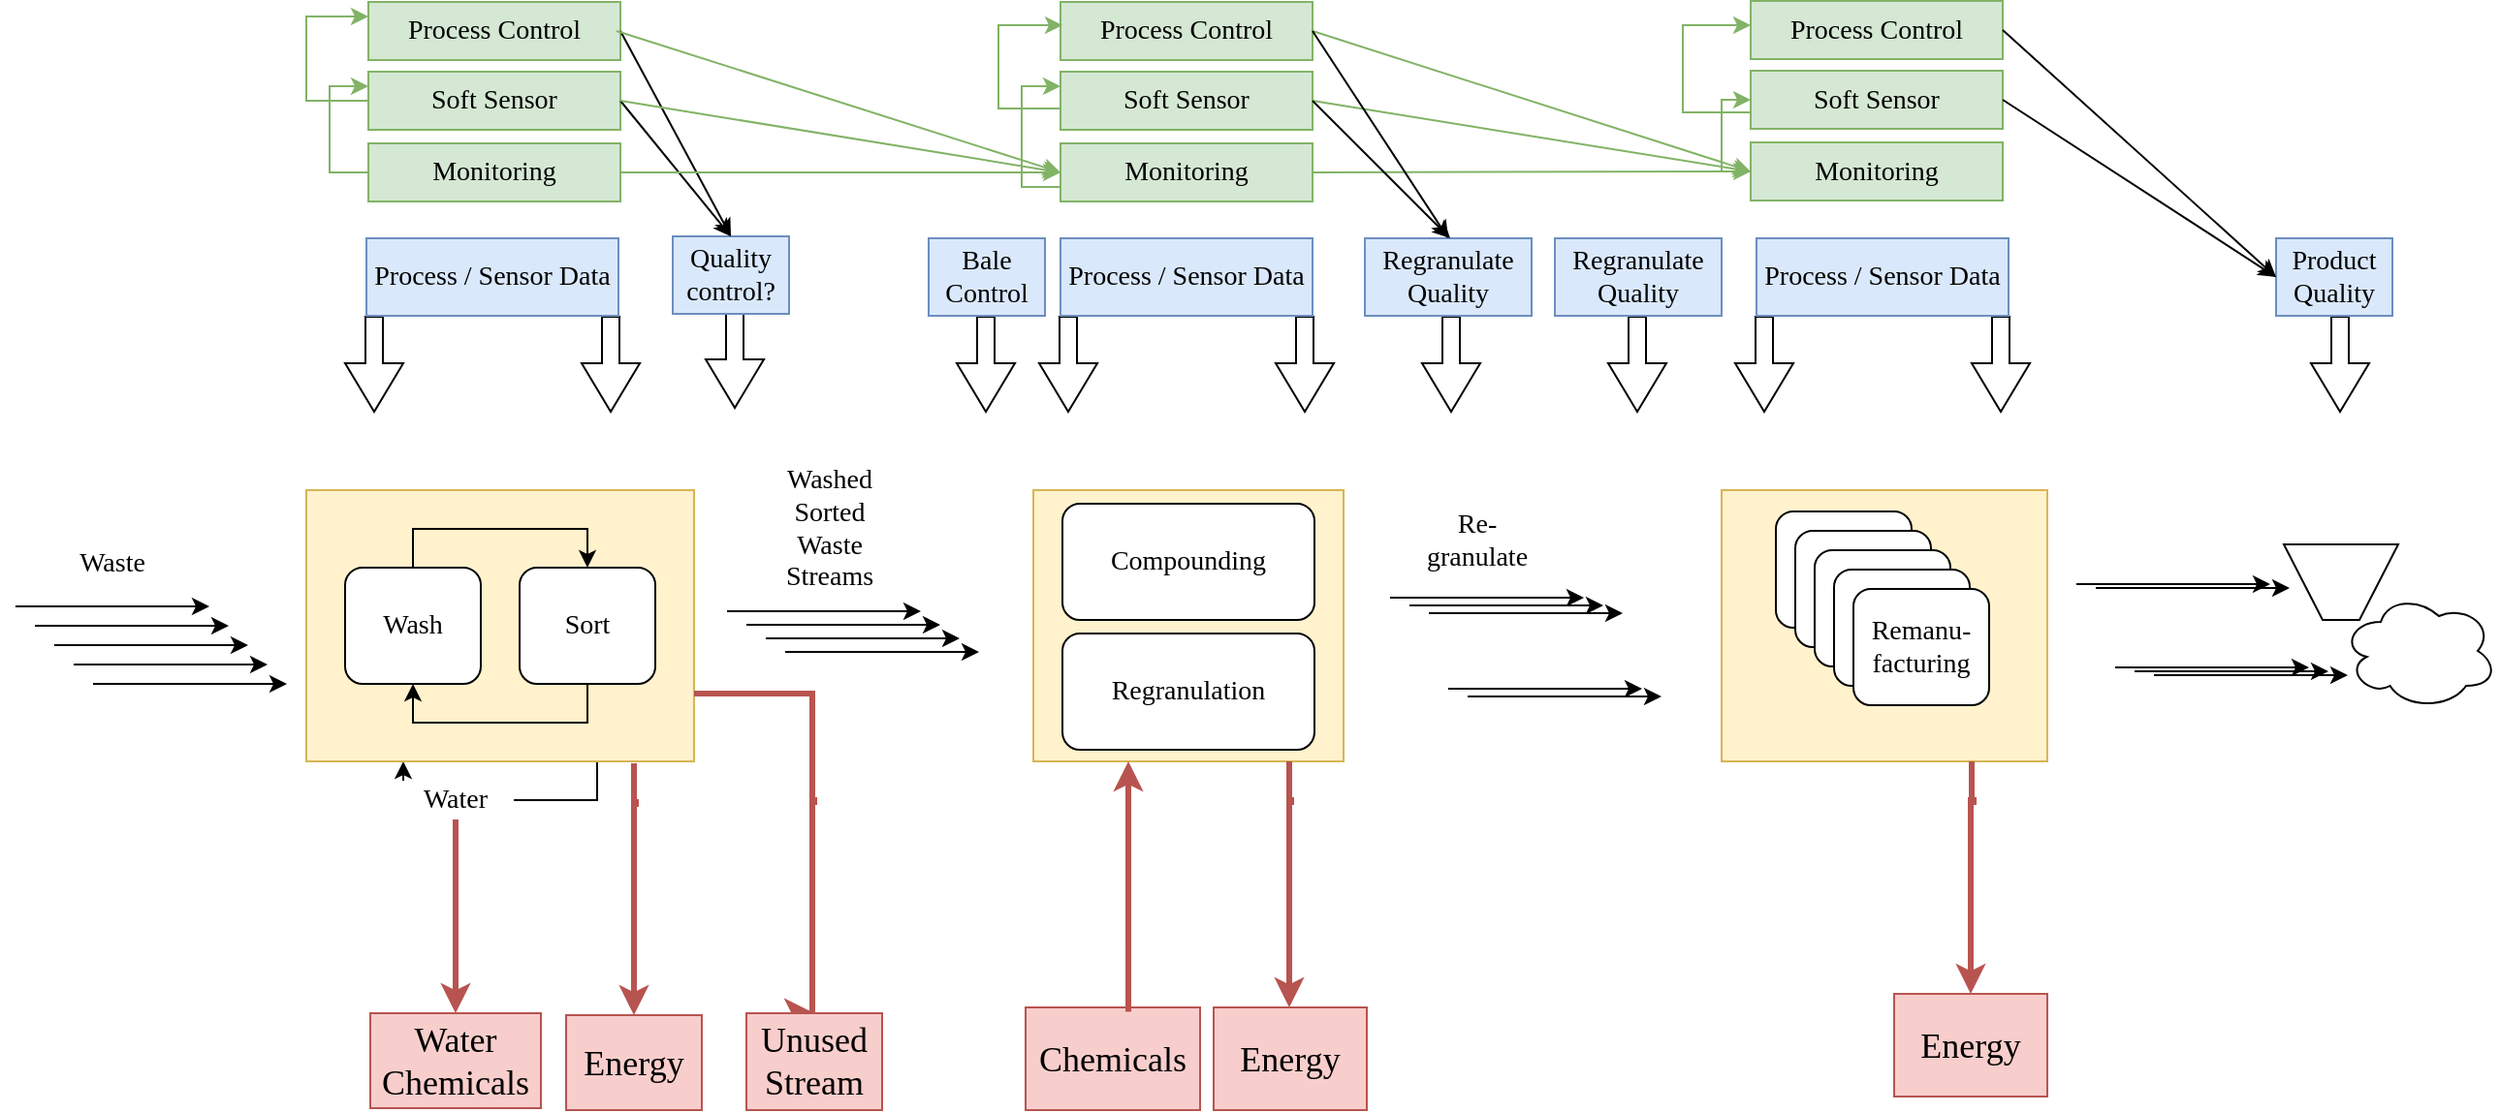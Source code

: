 <mxfile version="22.0.8" type="github">
  <diagram name="Seite-1" id="6qD9MZQn9-AMvD67NnCY">
    <mxGraphModel dx="1503" dy="1671" grid="1" gridSize="10" guides="1" tooltips="1" connect="1" arrows="1" fold="1" page="1" pageScale="1" pageWidth="1169" pageHeight="827" math="0" shadow="0">
      <root>
        <mxCell id="0" />
        <mxCell id="1" parent="0" />
        <mxCell id="71A8havY9Krnc7ntaEhR-17" value="" style="rounded=0;whiteSpace=wrap;html=1;fillColor=#fff2cc;fontFamily=Rubik light;fontSize=14;strokeColor=#d6b656;" vertex="1" parent="1">
          <mxGeometry x="910" y="120" width="168" height="140" as="geometry" />
        </mxCell>
        <mxCell id="71A8havY9Krnc7ntaEhR-58" value="" style="edgeStyle=orthogonalEdgeStyle;rounded=0;orthogonalLoop=1;jettySize=auto;html=1;entryX=0.25;entryY=1;entryDx=0;entryDy=0;exitX=0.75;exitY=1;exitDx=0;exitDy=0;" edge="1" parent="1" source="71A8havY9Krnc7ntaEhR-5" target="71A8havY9Krnc7ntaEhR-5">
          <mxGeometry relative="1" as="geometry">
            <mxPoint x="280" y="380" as="targetPoint" />
          </mxGeometry>
        </mxCell>
        <mxCell id="71A8havY9Krnc7ntaEhR-5" value="" style="rounded=0;whiteSpace=wrap;html=1;fillColor=#fff2cc;fontFamily=Rubik light;fontSize=14;strokeColor=#d6b656;" vertex="1" parent="1">
          <mxGeometry x="180" y="120" width="200" height="140" as="geometry" />
        </mxCell>
        <mxCell id="71A8havY9Krnc7ntaEhR-3" style="edgeStyle=orthogonalEdgeStyle;rounded=0;orthogonalLoop=1;jettySize=auto;html=1;exitX=0.5;exitY=0;exitDx=0;exitDy=0;entryX=0.5;entryY=0;entryDx=0;entryDy=0;fontFamily=Rubik light;fontSize=14;" edge="1" parent="1" source="71A8havY9Krnc7ntaEhR-1" target="71A8havY9Krnc7ntaEhR-2">
          <mxGeometry relative="1" as="geometry" />
        </mxCell>
        <mxCell id="71A8havY9Krnc7ntaEhR-1" value="Wash" style="rounded=1;whiteSpace=wrap;html=1;fontFamily=Rubik light;fontSize=14;" vertex="1" parent="1">
          <mxGeometry x="200" y="160" width="70" height="60" as="geometry" />
        </mxCell>
        <mxCell id="71A8havY9Krnc7ntaEhR-4" style="edgeStyle=orthogonalEdgeStyle;rounded=0;orthogonalLoop=1;jettySize=auto;html=1;exitX=0.5;exitY=1;exitDx=0;exitDy=0;entryX=0.5;entryY=1;entryDx=0;entryDy=0;fontFamily=Rubik light;fontSize=14;" edge="1" parent="1" source="71A8havY9Krnc7ntaEhR-2" target="71A8havY9Krnc7ntaEhR-1">
          <mxGeometry relative="1" as="geometry" />
        </mxCell>
        <mxCell id="71A8havY9Krnc7ntaEhR-2" value="Sort" style="rounded=1;whiteSpace=wrap;html=1;fontFamily=Rubik light;fontSize=14;" vertex="1" parent="1">
          <mxGeometry x="290" y="160" width="70" height="60" as="geometry" />
        </mxCell>
        <mxCell id="71A8havY9Krnc7ntaEhR-6" value="" style="rounded=0;whiteSpace=wrap;html=1;fillColor=#fff2cc;fontFamily=Rubik light;fontSize=14;strokeColor=#d6b656;" vertex="1" parent="1">
          <mxGeometry x="555" y="120" width="160" height="140" as="geometry" />
        </mxCell>
        <mxCell id="71A8havY9Krnc7ntaEhR-7" value="Regranulation" style="rounded=1;whiteSpace=wrap;html=1;fontFamily=Rubik light;fontSize=14;" vertex="1" parent="1">
          <mxGeometry x="570" y="194" width="130" height="60" as="geometry" />
        </mxCell>
        <mxCell id="71A8havY9Krnc7ntaEhR-8" value="Compounding" style="rounded=1;whiteSpace=wrap;html=1;fontFamily=Rubik light;fontSize=14;" vertex="1" parent="1">
          <mxGeometry x="570" y="127" width="130" height="60" as="geometry" />
        </mxCell>
        <mxCell id="71A8havY9Krnc7ntaEhR-12" value="" style="edgeStyle=orthogonalEdgeStyle;rounded=0;orthogonalLoop=1;jettySize=auto;html=1;fontFamily=Rubik light;fontSize=14;" edge="1" parent="1">
          <mxGeometry relative="1" as="geometry">
            <mxPoint x="30" y="180" as="sourcePoint" />
            <mxPoint x="130" y="180" as="targetPoint" />
          </mxGeometry>
        </mxCell>
        <mxCell id="71A8havY9Krnc7ntaEhR-14" value="Waste" style="text;html=1;strokeColor=none;fillColor=none;align=center;verticalAlign=middle;whiteSpace=wrap;rounded=0;fontFamily=Rubik light;fontSize=14;" vertex="1" parent="1">
          <mxGeometry x="50" y="143" width="60" height="30" as="geometry" />
        </mxCell>
        <mxCell id="71A8havY9Krnc7ntaEhR-15" value="Washed&lt;br style=&quot;font-size: 14px;&quot;&gt;Sorted&lt;br style=&quot;font-size: 14px;&quot;&gt;Waste&lt;br style=&quot;font-size: 14px;&quot;&gt;Streams" style="text;html=1;strokeColor=none;fillColor=none;align=center;verticalAlign=middle;whiteSpace=wrap;rounded=0;fontFamily=Rubik light;fontSize=14;" vertex="1" parent="1">
          <mxGeometry x="420" y="125" width="60" height="30" as="geometry" />
        </mxCell>
        <mxCell id="71A8havY9Krnc7ntaEhR-16" value="" style="edgeStyle=orthogonalEdgeStyle;rounded=0;orthogonalLoop=1;jettySize=auto;html=1;fontFamily=Rubik light;fontSize=14;" edge="1" parent="1">
          <mxGeometry relative="1" as="geometry">
            <mxPoint x="739" y="175.5" as="sourcePoint" />
            <mxPoint x="839" y="175.5" as="targetPoint" />
          </mxGeometry>
        </mxCell>
        <mxCell id="71A8havY9Krnc7ntaEhR-19" value="Remanu-facturing" style="rounded=1;whiteSpace=wrap;html=1;fontFamily=Rubik light;fontSize=14;" vertex="1" parent="1">
          <mxGeometry x="938" y="131" width="70" height="60" as="geometry" />
        </mxCell>
        <mxCell id="71A8havY9Krnc7ntaEhR-20" value="Re-granulate" style="text;html=1;strokeColor=none;fillColor=none;align=center;verticalAlign=middle;whiteSpace=wrap;rounded=0;fontFamily=Rubik light;fontSize=14;" vertex="1" parent="1">
          <mxGeometry x="754" y="131" width="60" height="30" as="geometry" />
        </mxCell>
        <mxCell id="71A8havY9Krnc7ntaEhR-22" value="" style="shape=trapezoid;perimeter=trapezoidPerimeter;whiteSpace=wrap;html=1;fixedSize=1;rotation=-180;fontFamily=Rubik light;fontSize=14;" vertex="1" parent="1">
          <mxGeometry x="1200" y="148" width="59" height="39" as="geometry" />
        </mxCell>
        <mxCell id="71A8havY9Krnc7ntaEhR-24" value="" style="ellipse;shape=cloud;whiteSpace=wrap;html=1;fontFamily=Rubik light;fontSize=14;" vertex="1" parent="1">
          <mxGeometry x="1230" y="173" width="80" height="60" as="geometry" />
        </mxCell>
        <mxCell id="71A8havY9Krnc7ntaEhR-25" value="Remanu-facturing" style="rounded=1;whiteSpace=wrap;html=1;fontFamily=Rubik light;fontSize=14;" vertex="1" parent="1">
          <mxGeometry x="948" y="141" width="70" height="60" as="geometry" />
        </mxCell>
        <mxCell id="71A8havY9Krnc7ntaEhR-26" value="Remanu-facturing" style="rounded=1;whiteSpace=wrap;html=1;fontFamily=Rubik light;fontSize=14;" vertex="1" parent="1">
          <mxGeometry x="958" y="151" width="70" height="60" as="geometry" />
        </mxCell>
        <mxCell id="71A8havY9Krnc7ntaEhR-27" value="Remanu-facturing" style="rounded=1;whiteSpace=wrap;html=1;fontFamily=Rubik light;fontSize=14;" vertex="1" parent="1">
          <mxGeometry x="968" y="161" width="70" height="60" as="geometry" />
        </mxCell>
        <mxCell id="71A8havY9Krnc7ntaEhR-28" value="Remanu-facturing" style="rounded=1;whiteSpace=wrap;html=1;fontFamily=Rubik light;fontSize=14;" vertex="1" parent="1">
          <mxGeometry x="978" y="171" width="70" height="60" as="geometry" />
        </mxCell>
        <mxCell id="71A8havY9Krnc7ntaEhR-29" value="" style="edgeStyle=orthogonalEdgeStyle;rounded=0;orthogonalLoop=1;jettySize=auto;html=1;fontFamily=Rubik light;fontSize=14;" edge="1" parent="1">
          <mxGeometry relative="1" as="geometry">
            <mxPoint x="749" y="179.5" as="sourcePoint" />
            <mxPoint x="849" y="179.5" as="targetPoint" />
          </mxGeometry>
        </mxCell>
        <mxCell id="71A8havY9Krnc7ntaEhR-30" value="" style="edgeStyle=orthogonalEdgeStyle;rounded=0;orthogonalLoop=1;jettySize=auto;html=1;fontFamily=Rubik light;fontSize=14;" edge="1" parent="1">
          <mxGeometry relative="1" as="geometry">
            <mxPoint x="759" y="183.5" as="sourcePoint" />
            <mxPoint x="859" y="183.5" as="targetPoint" />
          </mxGeometry>
        </mxCell>
        <mxCell id="71A8havY9Krnc7ntaEhR-31" value="" style="edgeStyle=orthogonalEdgeStyle;rounded=0;orthogonalLoop=1;jettySize=auto;html=1;fontFamily=Rubik light;fontSize=14;" edge="1" parent="1">
          <mxGeometry relative="1" as="geometry">
            <mxPoint x="769" y="222.5" as="sourcePoint" />
            <mxPoint x="869" y="222.5" as="targetPoint" />
          </mxGeometry>
        </mxCell>
        <mxCell id="71A8havY9Krnc7ntaEhR-32" value="" style="edgeStyle=orthogonalEdgeStyle;rounded=0;orthogonalLoop=1;jettySize=auto;html=1;fontFamily=Rubik light;fontSize=14;" edge="1" parent="1">
          <mxGeometry relative="1" as="geometry">
            <mxPoint x="779" y="226.5" as="sourcePoint" />
            <mxPoint x="879" y="226.5" as="targetPoint" />
          </mxGeometry>
        </mxCell>
        <mxCell id="71A8havY9Krnc7ntaEhR-33" value="" style="edgeStyle=orthogonalEdgeStyle;rounded=0;orthogonalLoop=1;jettySize=auto;html=1;fontFamily=Rubik light;fontSize=14;" edge="1" parent="1">
          <mxGeometry relative="1" as="geometry">
            <mxPoint x="40" y="190" as="sourcePoint" />
            <mxPoint x="140" y="190" as="targetPoint" />
          </mxGeometry>
        </mxCell>
        <mxCell id="71A8havY9Krnc7ntaEhR-34" value="" style="edgeStyle=orthogonalEdgeStyle;rounded=0;orthogonalLoop=1;jettySize=auto;html=1;fontFamily=Rubik light;fontSize=14;" edge="1" parent="1">
          <mxGeometry relative="1" as="geometry">
            <mxPoint x="50" y="200" as="sourcePoint" />
            <mxPoint x="150" y="200" as="targetPoint" />
          </mxGeometry>
        </mxCell>
        <mxCell id="71A8havY9Krnc7ntaEhR-35" value="" style="edgeStyle=orthogonalEdgeStyle;rounded=0;orthogonalLoop=1;jettySize=auto;html=1;fontFamily=Rubik light;fontSize=14;" edge="1" parent="1">
          <mxGeometry relative="1" as="geometry">
            <mxPoint x="60" y="210" as="sourcePoint" />
            <mxPoint x="160" y="210" as="targetPoint" />
          </mxGeometry>
        </mxCell>
        <mxCell id="71A8havY9Krnc7ntaEhR-36" value="" style="edgeStyle=orthogonalEdgeStyle;rounded=0;orthogonalLoop=1;jettySize=auto;html=1;fontFamily=Rubik light;fontSize=14;" edge="1" parent="1">
          <mxGeometry relative="1" as="geometry">
            <mxPoint x="70" y="220" as="sourcePoint" />
            <mxPoint x="170" y="220" as="targetPoint" />
          </mxGeometry>
        </mxCell>
        <mxCell id="71A8havY9Krnc7ntaEhR-37" value="" style="edgeStyle=orthogonalEdgeStyle;rounded=0;orthogonalLoop=1;jettySize=auto;html=1;fontFamily=Rubik light;fontSize=14;" edge="1" parent="1">
          <mxGeometry relative="1" as="geometry">
            <mxPoint x="397" y="182.5" as="sourcePoint" />
            <mxPoint x="497" y="182.5" as="targetPoint" />
          </mxGeometry>
        </mxCell>
        <mxCell id="71A8havY9Krnc7ntaEhR-38" value="" style="edgeStyle=orthogonalEdgeStyle;rounded=0;orthogonalLoop=1;jettySize=auto;html=1;fontFamily=Rubik light;fontSize=14;" edge="1" parent="1">
          <mxGeometry relative="1" as="geometry">
            <mxPoint x="407" y="189.5" as="sourcePoint" />
            <mxPoint x="507" y="189.5" as="targetPoint" />
          </mxGeometry>
        </mxCell>
        <mxCell id="71A8havY9Krnc7ntaEhR-39" value="" style="edgeStyle=orthogonalEdgeStyle;rounded=0;orthogonalLoop=1;jettySize=auto;html=1;fontFamily=Rubik light;fontSize=14;" edge="1" parent="1">
          <mxGeometry relative="1" as="geometry">
            <mxPoint x="417" y="196.5" as="sourcePoint" />
            <mxPoint x="517" y="196.5" as="targetPoint" />
          </mxGeometry>
        </mxCell>
        <mxCell id="71A8havY9Krnc7ntaEhR-40" value="" style="edgeStyle=orthogonalEdgeStyle;rounded=0;orthogonalLoop=1;jettySize=auto;html=1;fontFamily=Rubik light;fontSize=14;" edge="1" parent="1">
          <mxGeometry relative="1" as="geometry">
            <mxPoint x="427" y="203.5" as="sourcePoint" />
            <mxPoint x="527" y="203.5" as="targetPoint" />
          </mxGeometry>
        </mxCell>
        <mxCell id="71A8havY9Krnc7ntaEhR-42" value="" style="edgeStyle=orthogonalEdgeStyle;rounded=0;orthogonalLoop=1;jettySize=auto;html=1;fontFamily=Rubik light;fontSize=14;" edge="1" parent="1">
          <mxGeometry relative="1" as="geometry">
            <mxPoint x="1093" y="168.5" as="sourcePoint" />
            <mxPoint x="1193" y="168.5" as="targetPoint" />
          </mxGeometry>
        </mxCell>
        <mxCell id="71A8havY9Krnc7ntaEhR-44" value="" style="edgeStyle=orthogonalEdgeStyle;rounded=0;orthogonalLoop=1;jettySize=auto;html=1;fontFamily=Rubik light;fontSize=14;" edge="1" parent="1">
          <mxGeometry relative="1" as="geometry">
            <mxPoint x="1103" y="170.5" as="sourcePoint" />
            <mxPoint x="1203" y="170.5" as="targetPoint" />
          </mxGeometry>
        </mxCell>
        <mxCell id="71A8havY9Krnc7ntaEhR-45" value="" style="edgeStyle=orthogonalEdgeStyle;rounded=0;orthogonalLoop=1;jettySize=auto;html=1;fontFamily=Rubik light;fontSize=14;" edge="1" parent="1">
          <mxGeometry relative="1" as="geometry">
            <mxPoint x="1113" y="211.5" as="sourcePoint" />
            <mxPoint x="1213" y="211.5" as="targetPoint" />
          </mxGeometry>
        </mxCell>
        <mxCell id="71A8havY9Krnc7ntaEhR-46" value="" style="edgeStyle=orthogonalEdgeStyle;rounded=0;orthogonalLoop=1;jettySize=auto;html=1;fontFamily=Rubik light;fontSize=14;" edge="1" parent="1">
          <mxGeometry relative="1" as="geometry">
            <mxPoint x="1123" y="213.5" as="sourcePoint" />
            <mxPoint x="1223" y="213.5" as="targetPoint" />
          </mxGeometry>
        </mxCell>
        <mxCell id="71A8havY9Krnc7ntaEhR-47" value="" style="edgeStyle=orthogonalEdgeStyle;rounded=0;orthogonalLoop=1;jettySize=auto;html=1;fontFamily=Rubik light;fontSize=14;" edge="1" parent="1">
          <mxGeometry relative="1" as="geometry">
            <mxPoint x="1133" y="215.5" as="sourcePoint" />
            <mxPoint x="1233" y="215.5" as="targetPoint" />
          </mxGeometry>
        </mxCell>
        <mxCell id="71A8havY9Krnc7ntaEhR-50" value="" style="shape=flexArrow;endArrow=classic;html=1;rounded=0;width=9;endSize=8;fontColor=#CC0000;" edge="1" parent="1">
          <mxGeometry width="50" height="50" relative="1" as="geometry">
            <mxPoint x="530.5" y="30" as="sourcePoint" />
            <mxPoint x="530.5" y="80" as="targetPoint" />
          </mxGeometry>
        </mxCell>
        <mxCell id="71A8havY9Krnc7ntaEhR-52" value="Bale Control" style="text;html=1;strokeColor=#6c8ebf;fillColor=#dae8fc;align=center;verticalAlign=middle;whiteSpace=wrap;rounded=0;fontFamily=Rubik light;fontSize=14;" vertex="1" parent="1">
          <mxGeometry x="501" y="-10" width="60" height="40" as="geometry" />
        </mxCell>
        <mxCell id="71A8havY9Krnc7ntaEhR-53" value="" style="shape=flexArrow;endArrow=classic;html=1;rounded=0;width=9;endSize=8;fontColor=#CC0000;" edge="1" parent="1">
          <mxGeometry width="50" height="50" relative="1" as="geometry">
            <mxPoint x="215" y="30" as="sourcePoint" />
            <mxPoint x="215" y="80" as="targetPoint" />
          </mxGeometry>
        </mxCell>
        <mxCell id="71A8havY9Krnc7ntaEhR-54" value="" style="shape=flexArrow;endArrow=classic;html=1;rounded=0;width=9;endSize=8;fontColor=#CC0000;" edge="1" parent="1">
          <mxGeometry width="50" height="50" relative="1" as="geometry">
            <mxPoint x="337" y="30" as="sourcePoint" />
            <mxPoint x="337" y="80" as="targetPoint" />
          </mxGeometry>
        </mxCell>
        <mxCell id="71A8havY9Krnc7ntaEhR-59" value="Water" style="text;html=1;align=center;verticalAlign=middle;whiteSpace=wrap;rounded=0;fontFamily=Rubik light;fontSize=14;fillColor=default;" vertex="1" parent="1">
          <mxGeometry x="227" y="270" width="60" height="20" as="geometry" />
        </mxCell>
        <mxCell id="71A8havY9Krnc7ntaEhR-63" value="" style="edgeStyle=orthogonalEdgeStyle;rounded=0;orthogonalLoop=1;jettySize=auto;html=1;fillColor=#f8cecc;strokeColor=#B85450;strokeWidth=3;entryX=0.5;entryY=0;entryDx=0;entryDy=0;" edge="1" parent="1" target="71A8havY9Krnc7ntaEhR-64">
          <mxGeometry relative="1" as="geometry">
            <mxPoint x="349" y="261" as="sourcePoint" />
            <mxPoint x="349" y="330" as="targetPoint" />
            <Array as="points">
              <mxPoint x="349" y="282" />
              <mxPoint x="350" y="282" />
              <mxPoint x="350" y="281" />
              <mxPoint x="349" y="281" />
              <mxPoint x="349" y="391" />
            </Array>
          </mxGeometry>
        </mxCell>
        <mxCell id="71A8havY9Krnc7ntaEhR-64" value="Energy" style="text;html=1;align=center;verticalAlign=middle;whiteSpace=wrap;rounded=0;fontFamily=Rubik light;fontSize=18;fillColor=#f8cecc;strokeColor=#b85450;" vertex="1" parent="1">
          <mxGeometry x="314" y="391" width="70" height="49" as="geometry" />
        </mxCell>
        <mxCell id="71A8havY9Krnc7ntaEhR-65" value="" style="edgeStyle=orthogonalEdgeStyle;rounded=0;orthogonalLoop=1;jettySize=auto;html=1;fillColor=#f8cecc;strokeColor=#b85450;exitX=1;exitY=0.75;exitDx=0;exitDy=0;strokeWidth=3;entryX=0.5;entryY=0;entryDx=0;entryDy=0;" edge="1" parent="1" source="71A8havY9Krnc7ntaEhR-5" target="71A8havY9Krnc7ntaEhR-66">
          <mxGeometry relative="1" as="geometry">
            <mxPoint x="441" y="260" as="sourcePoint" />
            <mxPoint x="441" y="320" as="targetPoint" />
            <Array as="points">
              <mxPoint x="441" y="225" />
              <mxPoint x="441" y="281" />
              <mxPoint x="442" y="281" />
              <mxPoint x="442" y="280" />
              <mxPoint x="441" y="280" />
              <mxPoint x="441" y="390" />
            </Array>
          </mxGeometry>
        </mxCell>
        <mxCell id="71A8havY9Krnc7ntaEhR-66" value="Unused&lt;br style=&quot;font-size: 18px;&quot;&gt;Stream" style="text;html=1;align=center;verticalAlign=middle;whiteSpace=wrap;rounded=0;fontFamily=Rubik light;fontSize=18;fillColor=#f8cecc;strokeColor=#b85450;" vertex="1" parent="1">
          <mxGeometry x="407" y="390" width="70" height="50" as="geometry" />
        </mxCell>
        <mxCell id="71A8havY9Krnc7ntaEhR-67" value="Water&lt;br style=&quot;font-size: 18px;&quot;&gt;Chemicals" style="text;html=1;align=center;verticalAlign=middle;whiteSpace=wrap;rounded=0;fontFamily=Rubik light;fontSize=18;fillColor=#f8cecc;strokeColor=#b85450;" vertex="1" parent="1">
          <mxGeometry x="213" y="390" width="88" height="49" as="geometry" />
        </mxCell>
        <mxCell id="71A8havY9Krnc7ntaEhR-68" value="Process / Sensor Data" style="text;html=1;strokeColor=#6c8ebf;fillColor=#dae8fc;align=center;verticalAlign=middle;whiteSpace=wrap;rounded=0;fontFamily=Rubik light;fontSize=14;" vertex="1" parent="1">
          <mxGeometry x="211" y="-10" width="130" height="40" as="geometry" />
        </mxCell>
        <mxCell id="71A8havY9Krnc7ntaEhR-69" value="" style="shape=flexArrow;endArrow=classic;html=1;rounded=0;width=9;endSize=8;fontColor=#CC0000;" edge="1" parent="1">
          <mxGeometry width="50" height="50" relative="1" as="geometry">
            <mxPoint x="573" y="30" as="sourcePoint" />
            <mxPoint x="573" y="80" as="targetPoint" />
          </mxGeometry>
        </mxCell>
        <mxCell id="71A8havY9Krnc7ntaEhR-70" value="" style="shape=flexArrow;endArrow=classic;html=1;rounded=0;width=9;endSize=8;fontColor=#CC0000;" edge="1" parent="1">
          <mxGeometry width="50" height="50" relative="1" as="geometry">
            <mxPoint x="695" y="30" as="sourcePoint" />
            <mxPoint x="695" y="80" as="targetPoint" />
          </mxGeometry>
        </mxCell>
        <mxCell id="71A8havY9Krnc7ntaEhR-71" value="Process / Sensor Data" style="text;html=1;strokeColor=#6c8ebf;fillColor=#dae8fc;align=center;verticalAlign=middle;whiteSpace=wrap;rounded=0;fontFamily=Rubik light;fontSize=14;" vertex="1" parent="1">
          <mxGeometry x="569" y="-10" width="130" height="40" as="geometry" />
        </mxCell>
        <mxCell id="71A8havY9Krnc7ntaEhR-72" value="" style="shape=flexArrow;endArrow=classic;html=1;rounded=0;width=9;endSize=8;fontColor=#CC0000;" edge="1" parent="1">
          <mxGeometry width="50" height="50" relative="1" as="geometry">
            <mxPoint x="770.5" y="30" as="sourcePoint" />
            <mxPoint x="770.5" y="80" as="targetPoint" />
          </mxGeometry>
        </mxCell>
        <mxCell id="71A8havY9Krnc7ntaEhR-73" value="Regranulate Quality" style="text;html=1;strokeColor=#6c8ebf;fillColor=#dae8fc;align=center;verticalAlign=middle;whiteSpace=wrap;rounded=0;fontFamily=Rubik light;fontSize=14;" vertex="1" parent="1">
          <mxGeometry x="726" y="-10" width="86" height="40" as="geometry" />
        </mxCell>
        <mxCell id="71A8havY9Krnc7ntaEhR-74" value="" style="edgeStyle=orthogonalEdgeStyle;rounded=0;orthogonalLoop=1;jettySize=auto;html=1;fillColor=#f8cecc;strokeColor=#b85450;strokeWidth=3;entryX=0.5;entryY=0;entryDx=0;entryDy=0;" edge="1" parent="1" target="71A8havY9Krnc7ntaEhR-80">
          <mxGeometry relative="1" as="geometry">
            <mxPoint x="687" y="260" as="sourcePoint" />
            <mxPoint x="687" y="300" as="targetPoint" />
            <Array as="points">
              <mxPoint x="687" y="281" />
              <mxPoint x="688" y="281" />
              <mxPoint x="688" y="280" />
              <mxPoint x="687" y="280" />
              <mxPoint x="687" y="387" />
            </Array>
          </mxGeometry>
        </mxCell>
        <mxCell id="71A8havY9Krnc7ntaEhR-75" value="" style="shape=flexArrow;endArrow=classic;html=1;rounded=0;width=9;endSize=8;fontColor=#CC0000;" edge="1" parent="1">
          <mxGeometry width="50" height="50" relative="1" as="geometry">
            <mxPoint x="932" y="30" as="sourcePoint" />
            <mxPoint x="932" y="80" as="targetPoint" />
          </mxGeometry>
        </mxCell>
        <mxCell id="71A8havY9Krnc7ntaEhR-76" value="" style="shape=flexArrow;endArrow=classic;html=1;rounded=0;width=9;endSize=8;fontColor=#CC0000;" edge="1" parent="1">
          <mxGeometry width="50" height="50" relative="1" as="geometry">
            <mxPoint x="1054" y="30" as="sourcePoint" />
            <mxPoint x="1054" y="80" as="targetPoint" />
          </mxGeometry>
        </mxCell>
        <mxCell id="71A8havY9Krnc7ntaEhR-77" value="Process / Sensor Data" style="text;html=1;strokeColor=#6c8ebf;fillColor=#dae8fc;align=center;verticalAlign=middle;whiteSpace=wrap;rounded=0;fontFamily=Rubik light;fontSize=14;" vertex="1" parent="1">
          <mxGeometry x="928" y="-10" width="130" height="40" as="geometry" />
        </mxCell>
        <mxCell id="71A8havY9Krnc7ntaEhR-78" value="" style="shape=flexArrow;endArrow=classic;html=1;rounded=0;width=9;endSize=8;fontColor=#CC0000;" edge="1" parent="1">
          <mxGeometry width="50" height="50" relative="1" as="geometry">
            <mxPoint x="1229" y="30" as="sourcePoint" />
            <mxPoint x="1229" y="80" as="targetPoint" />
          </mxGeometry>
        </mxCell>
        <mxCell id="71A8havY9Krnc7ntaEhR-79" value="Product Quality" style="text;html=1;strokeColor=#6c8ebf;fillColor=#dae8fc;align=center;verticalAlign=middle;whiteSpace=wrap;rounded=0;fontFamily=Rubik light;fontSize=14;" vertex="1" parent="1">
          <mxGeometry x="1196" y="-10" width="60" height="40" as="geometry" />
        </mxCell>
        <mxCell id="71A8havY9Krnc7ntaEhR-80" value="Energy" style="text;html=1;align=center;verticalAlign=middle;whiteSpace=wrap;rounded=0;fontFamily=Rubik light;fontSize=18;fillColor=#f8cecc;strokeColor=#b85450;" vertex="1" parent="1">
          <mxGeometry x="648" y="387" width="79" height="53" as="geometry" />
        </mxCell>
        <mxCell id="71A8havY9Krnc7ntaEhR-81" value="Chemicals" style="text;html=1;align=center;verticalAlign=middle;whiteSpace=wrap;rounded=0;fontFamily=Rubik light;fontSize=18;fillColor=#f8cecc;strokeColor=#b85450;" vertex="1" parent="1">
          <mxGeometry x="551" y="387" width="90" height="53" as="geometry" />
        </mxCell>
        <mxCell id="71A8havY9Krnc7ntaEhR-83" value="" style="edgeStyle=orthogonalEdgeStyle;rounded=0;orthogonalLoop=1;jettySize=auto;html=1;fillColor=#f8cecc;strokeColor=#b85450;exitX=0.589;exitY=0.042;exitDx=0;exitDy=0;exitPerimeter=0;strokeWidth=3;" edge="1" parent="1" source="71A8havY9Krnc7ntaEhR-81">
          <mxGeometry relative="1" as="geometry">
            <mxPoint x="604" y="300" as="sourcePoint" />
            <mxPoint x="604" y="260" as="targetPoint" />
          </mxGeometry>
        </mxCell>
        <mxCell id="71A8havY9Krnc7ntaEhR-84" value="" style="shape=flexArrow;endArrow=classic;html=1;rounded=0;width=9;endSize=8;fontColor=#CC0000;" edge="1" parent="1">
          <mxGeometry width="50" height="50" relative="1" as="geometry">
            <mxPoint x="401" y="28" as="sourcePoint" />
            <mxPoint x="401" y="78" as="targetPoint" />
          </mxGeometry>
        </mxCell>
        <mxCell id="71A8havY9Krnc7ntaEhR-85" value="Soft Sensor" style="text;html=1;strokeColor=#82b366;fillColor=#d5e8d4;align=center;verticalAlign=middle;whiteSpace=wrap;rounded=0;fontFamily=Rubik light;fontSize=14;" vertex="1" parent="1">
          <mxGeometry x="212" y="-96" width="130" height="30" as="geometry" />
        </mxCell>
        <mxCell id="71A8havY9Krnc7ntaEhR-86" value="Process Control" style="text;html=1;strokeColor=#82b366;fillColor=#d5e8d4;align=center;verticalAlign=middle;whiteSpace=wrap;rounded=0;fontFamily=Rubik light;fontSize=14;" vertex="1" parent="1">
          <mxGeometry x="212" y="-132" width="130" height="30" as="geometry" />
        </mxCell>
        <mxCell id="71A8havY9Krnc7ntaEhR-87" value="Quality control?" style="text;html=1;strokeColor=#6c8ebf;fillColor=#dae8fc;align=center;verticalAlign=middle;whiteSpace=wrap;rounded=0;fontFamily=Rubik light;fontSize=14;" vertex="1" parent="1">
          <mxGeometry x="369" y="-11" width="60" height="40" as="geometry" />
        </mxCell>
        <mxCell id="71A8havY9Krnc7ntaEhR-89" value="" style="endArrow=classic;html=1;rounded=0;exitX=1;exitY=0.5;exitDx=0;exitDy=0;entryX=0.5;entryY=0;entryDx=0;entryDy=0;" edge="1" parent="1" source="71A8havY9Krnc7ntaEhR-85" target="71A8havY9Krnc7ntaEhR-87">
          <mxGeometry width="50" height="50" relative="1" as="geometry">
            <mxPoint x="390" y="80" as="sourcePoint" />
            <mxPoint x="390" y="-20" as="targetPoint" />
          </mxGeometry>
        </mxCell>
        <mxCell id="71A8havY9Krnc7ntaEhR-90" value="" style="endArrow=classic;html=1;rounded=0;exitX=1;exitY=0.5;exitDx=0;exitDy=0;entryX=0.5;entryY=0;entryDx=0;entryDy=0;" edge="1" parent="1" source="71A8havY9Krnc7ntaEhR-86" target="71A8havY9Krnc7ntaEhR-87">
          <mxGeometry width="50" height="50" relative="1" as="geometry">
            <mxPoint x="349" y="-50" as="sourcePoint" />
            <mxPoint x="400" y="-20" as="targetPoint" />
          </mxGeometry>
        </mxCell>
        <mxCell id="71A8havY9Krnc7ntaEhR-98" style="edgeStyle=orthogonalEdgeStyle;rounded=0;orthogonalLoop=1;jettySize=auto;html=1;exitX=0;exitY=0.5;exitDx=0;exitDy=0;entryX=0;entryY=0.25;entryDx=0;entryDy=0;fillColor=#d5e8d4;strokeColor=#82b366;" edge="1" parent="1" source="71A8havY9Krnc7ntaEhR-91" target="71A8havY9Krnc7ntaEhR-85">
          <mxGeometry relative="1" as="geometry" />
        </mxCell>
        <mxCell id="71A8havY9Krnc7ntaEhR-91" value="Monitoring" style="text;html=1;strokeColor=#82b366;fillColor=#d5e8d4;align=center;verticalAlign=middle;whiteSpace=wrap;rounded=0;fontFamily=Rubik light;fontSize=14;" vertex="1" parent="1">
          <mxGeometry x="212" y="-59" width="130" height="30" as="geometry" />
        </mxCell>
        <mxCell id="71A8havY9Krnc7ntaEhR-92" value="Soft Sensor" style="text;html=1;strokeColor=#82b366;fillColor=#d5e8d4;align=center;verticalAlign=middle;whiteSpace=wrap;rounded=0;fontFamily=Rubik light;fontSize=14;" vertex="1" parent="1">
          <mxGeometry x="569" y="-96" width="130" height="30" as="geometry" />
        </mxCell>
        <mxCell id="71A8havY9Krnc7ntaEhR-93" value="Process Control" style="text;html=1;strokeColor=#82b366;fillColor=#d5e8d4;align=center;verticalAlign=middle;whiteSpace=wrap;rounded=0;fontFamily=Rubik light;fontSize=14;" vertex="1" parent="1">
          <mxGeometry x="569" y="-132" width="130" height="30" as="geometry" />
        </mxCell>
        <mxCell id="71A8havY9Krnc7ntaEhR-94" value="Monitoring" style="text;html=1;strokeColor=#82b366;fillColor=#d5e8d4;align=center;verticalAlign=middle;whiteSpace=wrap;rounded=0;fontFamily=Rubik light;fontSize=14;" vertex="1" parent="1">
          <mxGeometry x="569" y="-59" width="130" height="30" as="geometry" />
        </mxCell>
        <mxCell id="71A8havY9Krnc7ntaEhR-95" value="" style="endArrow=classic;html=1;rounded=0;entryX=0;entryY=0.5;entryDx=0;entryDy=0;fillColor=#d5e8d4;strokeColor=#82b366;" edge="1" parent="1" target="71A8havY9Krnc7ntaEhR-94">
          <mxGeometry width="50" height="50" relative="1" as="geometry">
            <mxPoint x="340" y="-117" as="sourcePoint" />
            <mxPoint x="409" y="-4" as="targetPoint" />
          </mxGeometry>
        </mxCell>
        <mxCell id="71A8havY9Krnc7ntaEhR-96" value="" style="endArrow=classic;html=1;rounded=0;exitX=1;exitY=0.5;exitDx=0;exitDy=0;entryX=0;entryY=0.5;entryDx=0;entryDy=0;fillColor=#d5e8d4;strokeColor=#82b366;" edge="1" parent="1" source="71A8havY9Krnc7ntaEhR-91" target="71A8havY9Krnc7ntaEhR-94">
          <mxGeometry width="50" height="50" relative="1" as="geometry">
            <mxPoint x="352" y="-71" as="sourcePoint" />
            <mxPoint x="409" y="-4" as="targetPoint" />
          </mxGeometry>
        </mxCell>
        <mxCell id="71A8havY9Krnc7ntaEhR-101" style="edgeStyle=orthogonalEdgeStyle;rounded=0;orthogonalLoop=1;jettySize=auto;html=1;exitX=0;exitY=0.5;exitDx=0;exitDy=0;entryX=0;entryY=0.25;entryDx=0;entryDy=0;fillColor=#d5e8d4;strokeColor=#82b366;" edge="1" parent="1" source="71A8havY9Krnc7ntaEhR-85" target="71A8havY9Krnc7ntaEhR-86">
          <mxGeometry relative="1" as="geometry">
            <mxPoint x="179" y="-78" as="sourcePoint" />
            <mxPoint x="179" y="-122" as="targetPoint" />
            <Array as="points">
              <mxPoint x="180" y="-81" />
              <mxPoint x="180" y="-124" />
            </Array>
          </mxGeometry>
        </mxCell>
        <mxCell id="71A8havY9Krnc7ntaEhR-102" value="Soft Sensor" style="text;html=1;strokeColor=#82b366;fillColor=#d5e8d4;align=center;verticalAlign=middle;whiteSpace=wrap;rounded=0;fontFamily=Rubik light;fontSize=14;" vertex="1" parent="1">
          <mxGeometry x="925" y="-96.5" width="130" height="30" as="geometry" />
        </mxCell>
        <mxCell id="71A8havY9Krnc7ntaEhR-103" value="Process Control" style="text;html=1;strokeColor=#82b366;fillColor=#d5e8d4;align=center;verticalAlign=middle;whiteSpace=wrap;rounded=0;fontFamily=Rubik light;fontSize=14;" vertex="1" parent="1">
          <mxGeometry x="925" y="-132.5" width="130" height="30" as="geometry" />
        </mxCell>
        <mxCell id="71A8havY9Krnc7ntaEhR-104" value="Monitoring" style="text;html=1;strokeColor=#82b366;fillColor=#d5e8d4;align=center;verticalAlign=middle;whiteSpace=wrap;rounded=0;fontFamily=Rubik light;fontSize=14;" vertex="1" parent="1">
          <mxGeometry x="925" y="-59.5" width="130" height="30" as="geometry" />
        </mxCell>
        <mxCell id="71A8havY9Krnc7ntaEhR-105" style="edgeStyle=orthogonalEdgeStyle;rounded=0;orthogonalLoop=1;jettySize=auto;html=1;exitX=0;exitY=0.75;exitDx=0;exitDy=0;entryX=0;entryY=0.25;entryDx=0;entryDy=0;fillColor=#d5e8d4;strokeColor=#82b366;" edge="1" parent="1" source="71A8havY9Krnc7ntaEhR-94" target="71A8havY9Krnc7ntaEhR-92">
          <mxGeometry relative="1" as="geometry">
            <mxPoint x="533" y="-46" as="sourcePoint" />
            <mxPoint x="533" y="-90" as="targetPoint" />
          </mxGeometry>
        </mxCell>
        <mxCell id="71A8havY9Krnc7ntaEhR-106" style="edgeStyle=orthogonalEdgeStyle;rounded=0;orthogonalLoop=1;jettySize=auto;html=1;exitX=0;exitY=0.5;exitDx=0;exitDy=0;fillColor=#d5e8d4;strokeColor=#82b366;" edge="1" parent="1">
          <mxGeometry relative="1" as="geometry">
            <mxPoint x="569" y="-77" as="sourcePoint" />
            <mxPoint x="570" y="-120" as="targetPoint" />
            <Array as="points">
              <mxPoint x="537" y="-77" />
              <mxPoint x="537" y="-120" />
            </Array>
          </mxGeometry>
        </mxCell>
        <mxCell id="71A8havY9Krnc7ntaEhR-107" value="" style="endArrow=classic;html=1;rounded=0;exitX=1;exitY=0.5;exitDx=0;exitDy=0;entryX=0;entryY=0.5;entryDx=0;entryDy=0;fillColor=#d5e8d4;strokeColor=#82b366;" edge="1" parent="1" source="71A8havY9Krnc7ntaEhR-85" target="71A8havY9Krnc7ntaEhR-94">
          <mxGeometry width="50" height="50" relative="1" as="geometry">
            <mxPoint x="352" y="-71" as="sourcePoint" />
            <mxPoint x="409" y="-1" as="targetPoint" />
          </mxGeometry>
        </mxCell>
        <mxCell id="71A8havY9Krnc7ntaEhR-108" style="edgeStyle=orthogonalEdgeStyle;rounded=0;orthogonalLoop=1;jettySize=auto;html=1;exitX=0;exitY=0.5;exitDx=0;exitDy=0;entryX=0;entryY=0.5;entryDx=0;entryDy=0;fillColor=#d5e8d4;strokeColor=#82b366;" edge="1" parent="1" source="71A8havY9Krnc7ntaEhR-104" target="71A8havY9Krnc7ntaEhR-102">
          <mxGeometry relative="1" as="geometry">
            <mxPoint x="912" y="-39" as="sourcePoint" />
            <mxPoint x="912" y="-91" as="targetPoint" />
            <Array as="points">
              <mxPoint x="910" y="-44" />
              <mxPoint x="910" y="-81" />
            </Array>
          </mxGeometry>
        </mxCell>
        <mxCell id="71A8havY9Krnc7ntaEhR-110" style="edgeStyle=orthogonalEdgeStyle;rounded=0;orthogonalLoop=1;jettySize=auto;html=1;exitX=0;exitY=0.75;exitDx=0;exitDy=0;fillColor=#d5e8d4;strokeColor=#82b366;" edge="1" parent="1">
          <mxGeometry relative="1" as="geometry">
            <mxPoint x="925" y="-77" as="sourcePoint" />
            <mxPoint x="925" y="-120" as="targetPoint" />
            <Array as="points">
              <mxPoint x="925" y="-75" />
              <mxPoint x="890" y="-75" />
              <mxPoint x="890" y="-120" />
            </Array>
          </mxGeometry>
        </mxCell>
        <mxCell id="71A8havY9Krnc7ntaEhR-111" value="" style="endArrow=classic;html=1;rounded=0;entryX=0;entryY=0.5;entryDx=0;entryDy=0;exitX=1;exitY=0.5;exitDx=0;exitDy=0;fillColor=#d5e8d4;strokeColor=#82b366;" edge="1" parent="1" source="71A8havY9Krnc7ntaEhR-93" target="71A8havY9Krnc7ntaEhR-104">
          <mxGeometry width="50" height="50" relative="1" as="geometry">
            <mxPoint x="350" y="-107" as="sourcePoint" />
            <mxPoint x="579" y="-34" as="targetPoint" />
          </mxGeometry>
        </mxCell>
        <mxCell id="71A8havY9Krnc7ntaEhR-112" value="" style="endArrow=classic;html=1;rounded=0;entryX=0;entryY=0.5;entryDx=0;entryDy=0;exitX=1;exitY=0.5;exitDx=0;exitDy=0;fillColor=#d5e8d4;strokeColor=#82b366;" edge="1" parent="1" source="71A8havY9Krnc7ntaEhR-92" target="71A8havY9Krnc7ntaEhR-104">
          <mxGeometry width="50" height="50" relative="1" as="geometry">
            <mxPoint x="709" y="-107" as="sourcePoint" />
            <mxPoint x="935" y="-34" as="targetPoint" />
          </mxGeometry>
        </mxCell>
        <mxCell id="71A8havY9Krnc7ntaEhR-113" value="" style="endArrow=classic;html=1;rounded=0;entryX=0;entryY=0.5;entryDx=0;entryDy=0;exitX=1;exitY=0.5;exitDx=0;exitDy=0;fillColor=#d5e8d4;strokeColor=#82b366;" edge="1" parent="1" source="71A8havY9Krnc7ntaEhR-94" target="71A8havY9Krnc7ntaEhR-104">
          <mxGeometry width="50" height="50" relative="1" as="geometry">
            <mxPoint x="709" y="-71" as="sourcePoint" />
            <mxPoint x="935" y="-34" as="targetPoint" />
          </mxGeometry>
        </mxCell>
        <mxCell id="71A8havY9Krnc7ntaEhR-114" value="" style="endArrow=classic;html=1;rounded=0;entryX=0.5;entryY=0;entryDx=0;entryDy=0;exitX=1;exitY=0.5;exitDx=0;exitDy=0;" edge="1" parent="1" source="71A8havY9Krnc7ntaEhR-93" target="71A8havY9Krnc7ntaEhR-73">
          <mxGeometry width="50" height="50" relative="1" as="geometry">
            <mxPoint x="709" y="-34" as="sourcePoint" />
            <mxPoint x="935" y="-34" as="targetPoint" />
          </mxGeometry>
        </mxCell>
        <mxCell id="71A8havY9Krnc7ntaEhR-115" value="" style="endArrow=classic;html=1;rounded=0;exitX=1;exitY=0.5;exitDx=0;exitDy=0;" edge="1" parent="1" source="71A8havY9Krnc7ntaEhR-92">
          <mxGeometry width="50" height="50" relative="1" as="geometry">
            <mxPoint x="709" y="-107" as="sourcePoint" />
            <mxPoint x="770" y="-10" as="targetPoint" />
          </mxGeometry>
        </mxCell>
        <mxCell id="71A8havY9Krnc7ntaEhR-116" value="" style="shape=flexArrow;endArrow=classic;html=1;rounded=0;width=9;endSize=8;fontColor=#CC0000;" edge="1" parent="1">
          <mxGeometry width="50" height="50" relative="1" as="geometry">
            <mxPoint x="866.5" y="30" as="sourcePoint" />
            <mxPoint x="866.5" y="80" as="targetPoint" />
          </mxGeometry>
        </mxCell>
        <mxCell id="71A8havY9Krnc7ntaEhR-117" value="Regranulate Quality" style="text;html=1;strokeColor=#6c8ebf;fillColor=#dae8fc;align=center;verticalAlign=middle;whiteSpace=wrap;rounded=0;fontFamily=Rubik light;fontSize=14;" vertex="1" parent="1">
          <mxGeometry x="824" y="-10" width="86" height="40" as="geometry" />
        </mxCell>
        <mxCell id="71A8havY9Krnc7ntaEhR-118" value="" style="endArrow=classic;html=1;rounded=0;entryX=0;entryY=0.5;entryDx=0;entryDy=0;exitX=1;exitY=0.5;exitDx=0;exitDy=0;" edge="1" parent="1" source="71A8havY9Krnc7ntaEhR-102" target="71A8havY9Krnc7ntaEhR-79">
          <mxGeometry width="50" height="50" relative="1" as="geometry">
            <mxPoint x="709" y="-107" as="sourcePoint" />
            <mxPoint x="935" y="-34" as="targetPoint" />
          </mxGeometry>
        </mxCell>
        <mxCell id="71A8havY9Krnc7ntaEhR-119" value="" style="endArrow=classic;html=1;rounded=0;exitX=1;exitY=0.5;exitDx=0;exitDy=0;entryX=0;entryY=0.5;entryDx=0;entryDy=0;" edge="1" parent="1" source="71A8havY9Krnc7ntaEhR-103" target="71A8havY9Krnc7ntaEhR-79">
          <mxGeometry width="50" height="50" relative="1" as="geometry">
            <mxPoint x="1065" y="-71" as="sourcePoint" />
            <mxPoint x="1190" y="10" as="targetPoint" />
          </mxGeometry>
        </mxCell>
        <mxCell id="71A8havY9Krnc7ntaEhR-120" value="Energy" style="text;html=1;align=center;verticalAlign=middle;whiteSpace=wrap;rounded=0;fontFamily=Rubik light;fontSize=18;fillColor=#f8cecc;strokeColor=#b85450;" vertex="1" parent="1">
          <mxGeometry x="999" y="380" width="79" height="53" as="geometry" />
        </mxCell>
        <mxCell id="71A8havY9Krnc7ntaEhR-121" value="" style="edgeStyle=orthogonalEdgeStyle;rounded=0;orthogonalLoop=1;jettySize=auto;html=1;fillColor=#f8cecc;strokeColor=#b85450;strokeWidth=3;entryX=0.5;entryY=0;entryDx=0;entryDy=0;" edge="1" parent="1" target="71A8havY9Krnc7ntaEhR-120">
          <mxGeometry relative="1" as="geometry">
            <mxPoint x="1039" y="260" as="sourcePoint" />
            <mxPoint x="1039" y="300" as="targetPoint" />
            <Array as="points">
              <mxPoint x="1039" y="281" />
              <mxPoint x="1040" y="281" />
              <mxPoint x="1040" y="280" />
              <mxPoint x="1039" y="280" />
            </Array>
          </mxGeometry>
        </mxCell>
        <mxCell id="71A8havY9Krnc7ntaEhR-122" value="" style="endArrow=classic;html=1;rounded=0;exitX=0.5;exitY=1;exitDx=0;exitDy=0;fillColor=#f8cecc;strokeColor=#b85450;strokeWidth=3;" edge="1" parent="1" source="71A8havY9Krnc7ntaEhR-59" target="71A8havY9Krnc7ntaEhR-67">
          <mxGeometry width="50" height="50" relative="1" as="geometry">
            <mxPoint x="600" y="520" as="sourcePoint" />
            <mxPoint x="650" y="470" as="targetPoint" />
          </mxGeometry>
        </mxCell>
      </root>
    </mxGraphModel>
  </diagram>
</mxfile>
